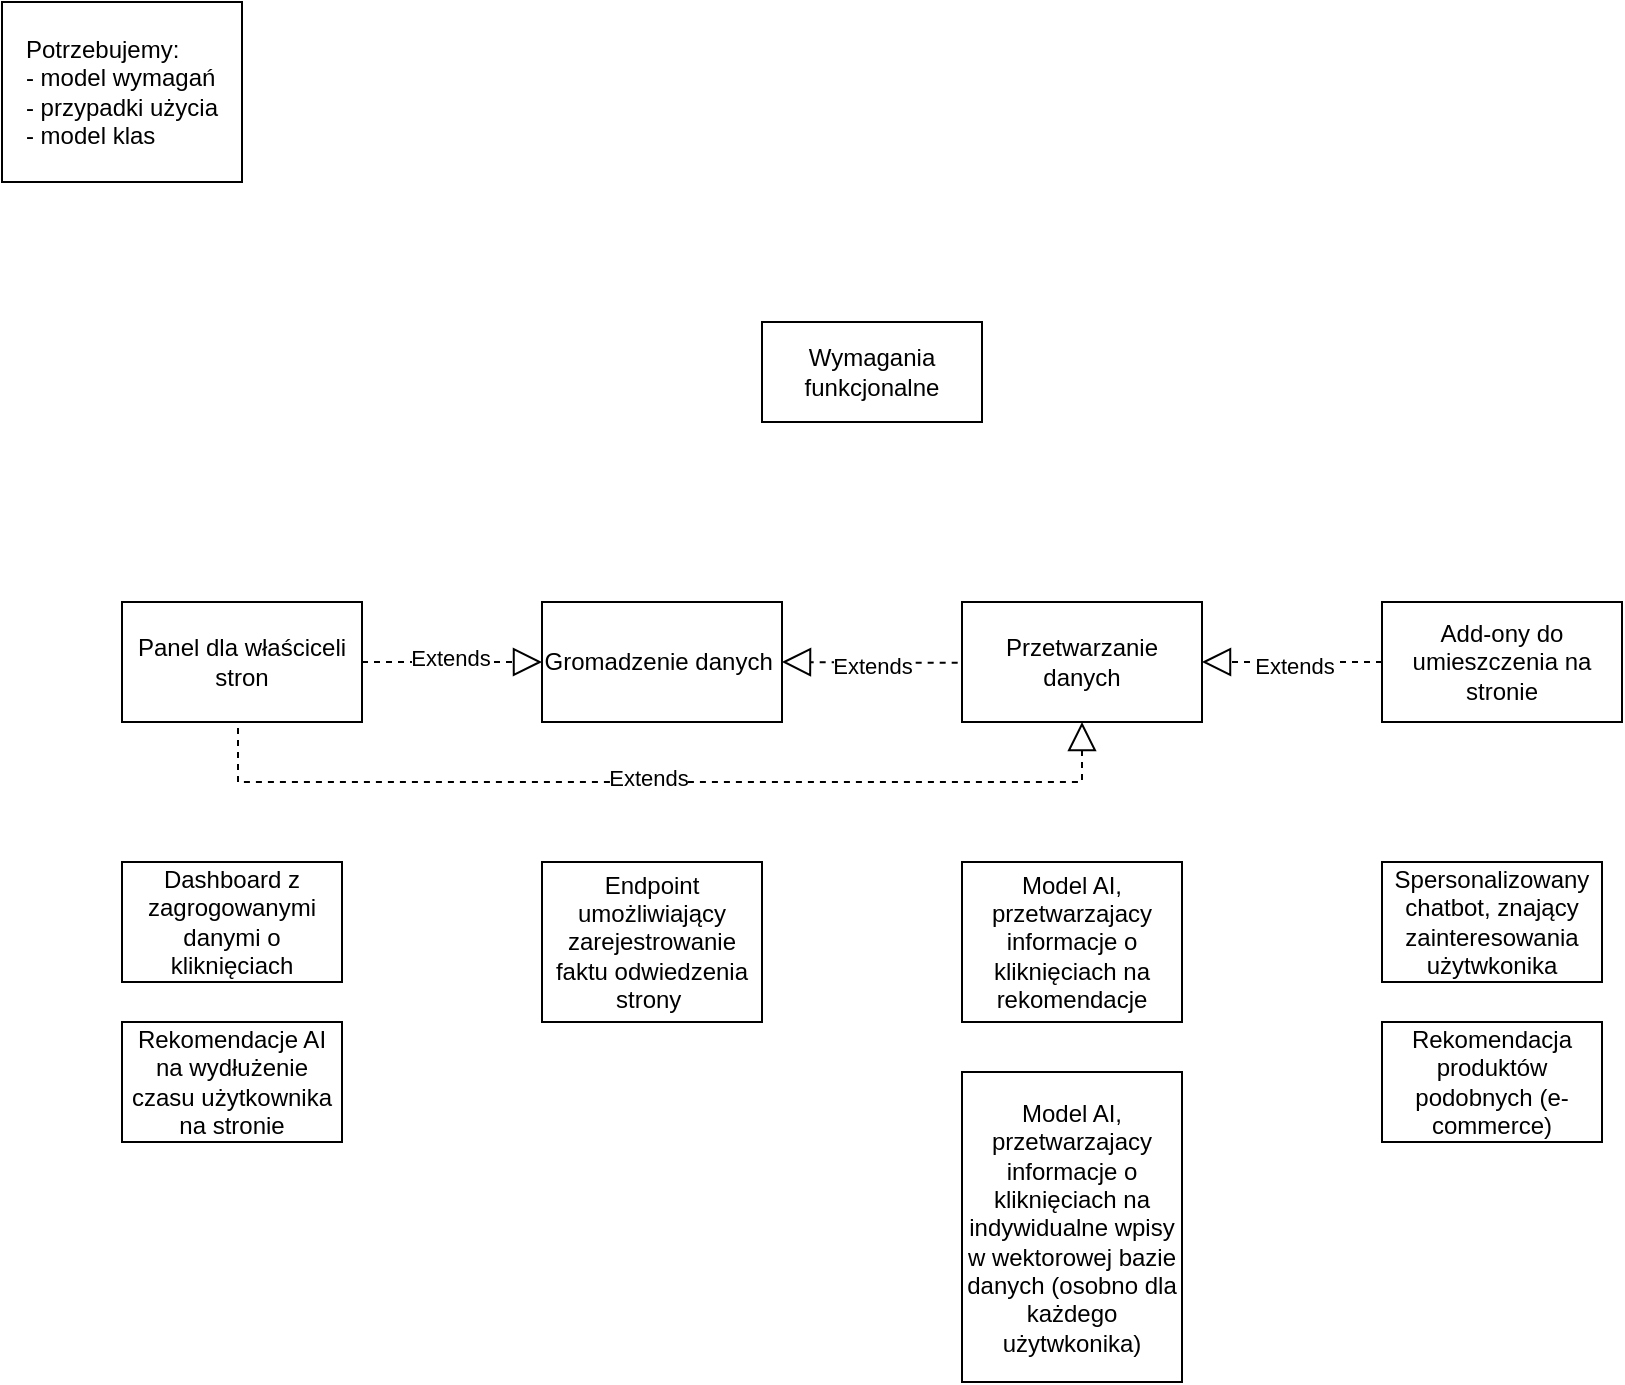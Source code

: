<mxfile version="21.7.5" type="device">
  <diagram name="Strona-1" id="MLXacG-JXwjNwVEaNqvs">
    <mxGraphModel dx="1434" dy="750" grid="1" gridSize="10" guides="1" tooltips="1" connect="1" arrows="1" fold="1" page="1" pageScale="1" pageWidth="827" pageHeight="1169" math="0" shadow="0">
      <root>
        <mxCell id="0" />
        <mxCell id="1" parent="0" />
        <mxCell id="kTNTQaPrIcs9Nfy0wRLy-1" value="&lt;div style=&quot;text-align: left;&quot;&gt;&lt;span style=&quot;background-color: initial;&quot;&gt;Potrzebujemy:&lt;/span&gt;&lt;/div&gt;&lt;div style=&quot;text-align: left;&quot;&gt;&lt;span style=&quot;background-color: initial;&quot;&gt;- model wymagań&lt;/span&gt;&lt;/div&gt;&lt;div style=&quot;text-align: left;&quot;&gt;&lt;span style=&quot;background-color: initial;&quot;&gt;- przypadki użycia&lt;/span&gt;&lt;/div&gt;&lt;div style=&quot;text-align: left;&quot;&gt;&lt;span style=&quot;background-color: initial;&quot;&gt;- model klas&lt;/span&gt;&lt;/div&gt;" style="rounded=0;whiteSpace=wrap;html=1;" vertex="1" parent="1">
          <mxGeometry x="40" y="50" width="120" height="90" as="geometry" />
        </mxCell>
        <mxCell id="kTNTQaPrIcs9Nfy0wRLy-2" value="Wymagania funkcjonalne" style="html=1;whiteSpace=wrap;" vertex="1" parent="1">
          <mxGeometry x="420" y="210" width="110" height="50" as="geometry" />
        </mxCell>
        <mxCell id="kTNTQaPrIcs9Nfy0wRLy-3" value="Gromadzenie danych&amp;nbsp;" style="html=1;whiteSpace=wrap;" vertex="1" parent="1">
          <mxGeometry x="310" y="350" width="120" height="60" as="geometry" />
        </mxCell>
        <mxCell id="kTNTQaPrIcs9Nfy0wRLy-4" value="Panel dla właściceli stron" style="html=1;whiteSpace=wrap;" vertex="1" parent="1">
          <mxGeometry x="100" y="350" width="120" height="60" as="geometry" />
        </mxCell>
        <mxCell id="kTNTQaPrIcs9Nfy0wRLy-5" value="Add-ony do umieszczenia na stronie" style="html=1;whiteSpace=wrap;" vertex="1" parent="1">
          <mxGeometry x="730" y="350" width="120" height="60" as="geometry" />
        </mxCell>
        <mxCell id="kTNTQaPrIcs9Nfy0wRLy-14" value="Dashboard z zagrogowanymi danymi o kliknięciach" style="html=1;whiteSpace=wrap;" vertex="1" parent="1">
          <mxGeometry x="100" y="480" width="110" height="60" as="geometry" />
        </mxCell>
        <mxCell id="kTNTQaPrIcs9Nfy0wRLy-16" value="Rekomendacje AI na wydłużenie czasu użytkownika&lt;br&gt;na stronie" style="html=1;whiteSpace=wrap;" vertex="1" parent="1">
          <mxGeometry x="100" y="560" width="110" height="60" as="geometry" />
        </mxCell>
        <mxCell id="kTNTQaPrIcs9Nfy0wRLy-17" value="Endpoint umożliwiający zarejestrowanie faktu odwiedzenia strony&amp;nbsp;" style="html=1;whiteSpace=wrap;" vertex="1" parent="1">
          <mxGeometry x="310" y="480" width="110" height="80" as="geometry" />
        </mxCell>
        <mxCell id="kTNTQaPrIcs9Nfy0wRLy-18" value="Spersonalizowany chatbot, znający zainteresowania użytwkonika" style="html=1;whiteSpace=wrap;" vertex="1" parent="1">
          <mxGeometry x="730" y="480" width="110" height="60" as="geometry" />
        </mxCell>
        <mxCell id="kTNTQaPrIcs9Nfy0wRLy-19" value="Rekomendacja produktów podobnych (e-commerce)" style="html=1;whiteSpace=wrap;" vertex="1" parent="1">
          <mxGeometry x="730" y="560" width="110" height="60" as="geometry" />
        </mxCell>
        <mxCell id="kTNTQaPrIcs9Nfy0wRLy-27" value="Przetwarzanie danych" style="html=1;whiteSpace=wrap;" vertex="1" parent="1">
          <mxGeometry x="520" y="350" width="120" height="60" as="geometry" />
        </mxCell>
        <mxCell id="kTNTQaPrIcs9Nfy0wRLy-30" value="" style="endArrow=block;dashed=1;endFill=0;endSize=12;html=1;rounded=0;exitX=1;exitY=0.5;exitDx=0;exitDy=0;entryX=0;entryY=0.5;entryDx=0;entryDy=0;" edge="1" parent="1" source="kTNTQaPrIcs9Nfy0wRLy-4" target="kTNTQaPrIcs9Nfy0wRLy-3">
          <mxGeometry width="160" relative="1" as="geometry">
            <mxPoint x="280" y="380" as="sourcePoint" />
            <mxPoint x="440" y="380" as="targetPoint" />
          </mxGeometry>
        </mxCell>
        <mxCell id="kTNTQaPrIcs9Nfy0wRLy-31" value="Extends" style="edgeLabel;html=1;align=center;verticalAlign=middle;resizable=0;points=[];" vertex="1" connectable="0" parent="kTNTQaPrIcs9Nfy0wRLy-30">
          <mxGeometry x="-0.02" y="2" relative="1" as="geometry">
            <mxPoint as="offset" />
          </mxGeometry>
        </mxCell>
        <mxCell id="kTNTQaPrIcs9Nfy0wRLy-33" value="" style="endArrow=block;dashed=1;endFill=0;endSize=12;html=1;rounded=0;exitX=-0.018;exitY=0.507;exitDx=0;exitDy=0;entryX=1;entryY=0.5;entryDx=0;entryDy=0;exitPerimeter=0;" edge="1" parent="1" source="kTNTQaPrIcs9Nfy0wRLy-27" target="kTNTQaPrIcs9Nfy0wRLy-3">
          <mxGeometry width="160" relative="1" as="geometry">
            <mxPoint x="490" y="409.43" as="sourcePoint" />
            <mxPoint x="410" y="409.43" as="targetPoint" />
          </mxGeometry>
        </mxCell>
        <mxCell id="kTNTQaPrIcs9Nfy0wRLy-34" value="Extends" style="edgeLabel;html=1;align=center;verticalAlign=middle;resizable=0;points=[];" vertex="1" connectable="0" parent="kTNTQaPrIcs9Nfy0wRLy-33">
          <mxGeometry x="-0.02" y="2" relative="1" as="geometry">
            <mxPoint as="offset" />
          </mxGeometry>
        </mxCell>
        <mxCell id="kTNTQaPrIcs9Nfy0wRLy-36" value="" style="endArrow=block;dashed=1;endFill=0;endSize=12;html=1;rounded=0;exitX=0;exitY=0.5;exitDx=0;exitDy=0;entryX=1;entryY=0.5;entryDx=0;entryDy=0;" edge="1" parent="1" source="kTNTQaPrIcs9Nfy0wRLy-5" target="kTNTQaPrIcs9Nfy0wRLy-27">
          <mxGeometry width="160" relative="1" as="geometry">
            <mxPoint x="748" y="420" as="sourcePoint" />
            <mxPoint x="660" y="420" as="targetPoint" />
          </mxGeometry>
        </mxCell>
        <mxCell id="kTNTQaPrIcs9Nfy0wRLy-37" value="Extends" style="edgeLabel;html=1;align=center;verticalAlign=middle;resizable=0;points=[];" vertex="1" connectable="0" parent="kTNTQaPrIcs9Nfy0wRLy-36">
          <mxGeometry x="-0.02" y="2" relative="1" as="geometry">
            <mxPoint as="offset" />
          </mxGeometry>
        </mxCell>
        <mxCell id="kTNTQaPrIcs9Nfy0wRLy-39" value="Model AI, przetwarzajacy informacje o kliknięciach na rekomendacje" style="html=1;whiteSpace=wrap;" vertex="1" parent="1">
          <mxGeometry x="520" y="480" width="110" height="80" as="geometry" />
        </mxCell>
        <mxCell id="kTNTQaPrIcs9Nfy0wRLy-40" value="Model AI, przetwarzajacy informacje o kliknięciach na indywidualne wpisy w wektorowej bazie danych (osobno dla każdego użytwkonika)" style="html=1;whiteSpace=wrap;" vertex="1" parent="1">
          <mxGeometry x="520" y="585" width="110" height="155" as="geometry" />
        </mxCell>
        <mxCell id="kTNTQaPrIcs9Nfy0wRLy-41" value="" style="endArrow=block;dashed=1;endFill=0;endSize=12;html=1;rounded=0;exitX=0.458;exitY=1;exitDx=0;exitDy=0;entryX=0.5;entryY=1;entryDx=0;entryDy=0;edgeStyle=orthogonalEdgeStyle;exitPerimeter=0;" edge="1" parent="1" source="kTNTQaPrIcs9Nfy0wRLy-4" target="kTNTQaPrIcs9Nfy0wRLy-27">
          <mxGeometry width="160" relative="1" as="geometry">
            <mxPoint x="157.94" y="480" as="sourcePoint" />
            <mxPoint x="572.06" y="476.64" as="targetPoint" />
            <Array as="points">
              <mxPoint x="158" y="410" />
              <mxPoint x="158" y="440" />
              <mxPoint x="580" y="440" />
            </Array>
          </mxGeometry>
        </mxCell>
        <mxCell id="kTNTQaPrIcs9Nfy0wRLy-42" value="Extends" style="edgeLabel;html=1;align=center;verticalAlign=middle;resizable=0;points=[];" vertex="1" connectable="0" parent="kTNTQaPrIcs9Nfy0wRLy-41">
          <mxGeometry x="-0.02" y="2" relative="1" as="geometry">
            <mxPoint as="offset" />
          </mxGeometry>
        </mxCell>
      </root>
    </mxGraphModel>
  </diagram>
</mxfile>
